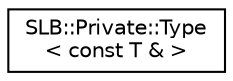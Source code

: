 digraph "Graphical Class Hierarchy"
{
  edge [fontname="Helvetica",fontsize="10",labelfontname="Helvetica",labelfontsize="10"];
  node [fontname="Helvetica",fontsize="10",shape=record];
  rankdir="LR";
  Node1 [label="SLB::Private::Type\l\< const T & \>",height=0.2,width=0.4,color="black", fillcolor="white", style="filled",URL="$structSLB_1_1Private_1_1Type_3_01const_01T_01_6_01_4.html"];
}

